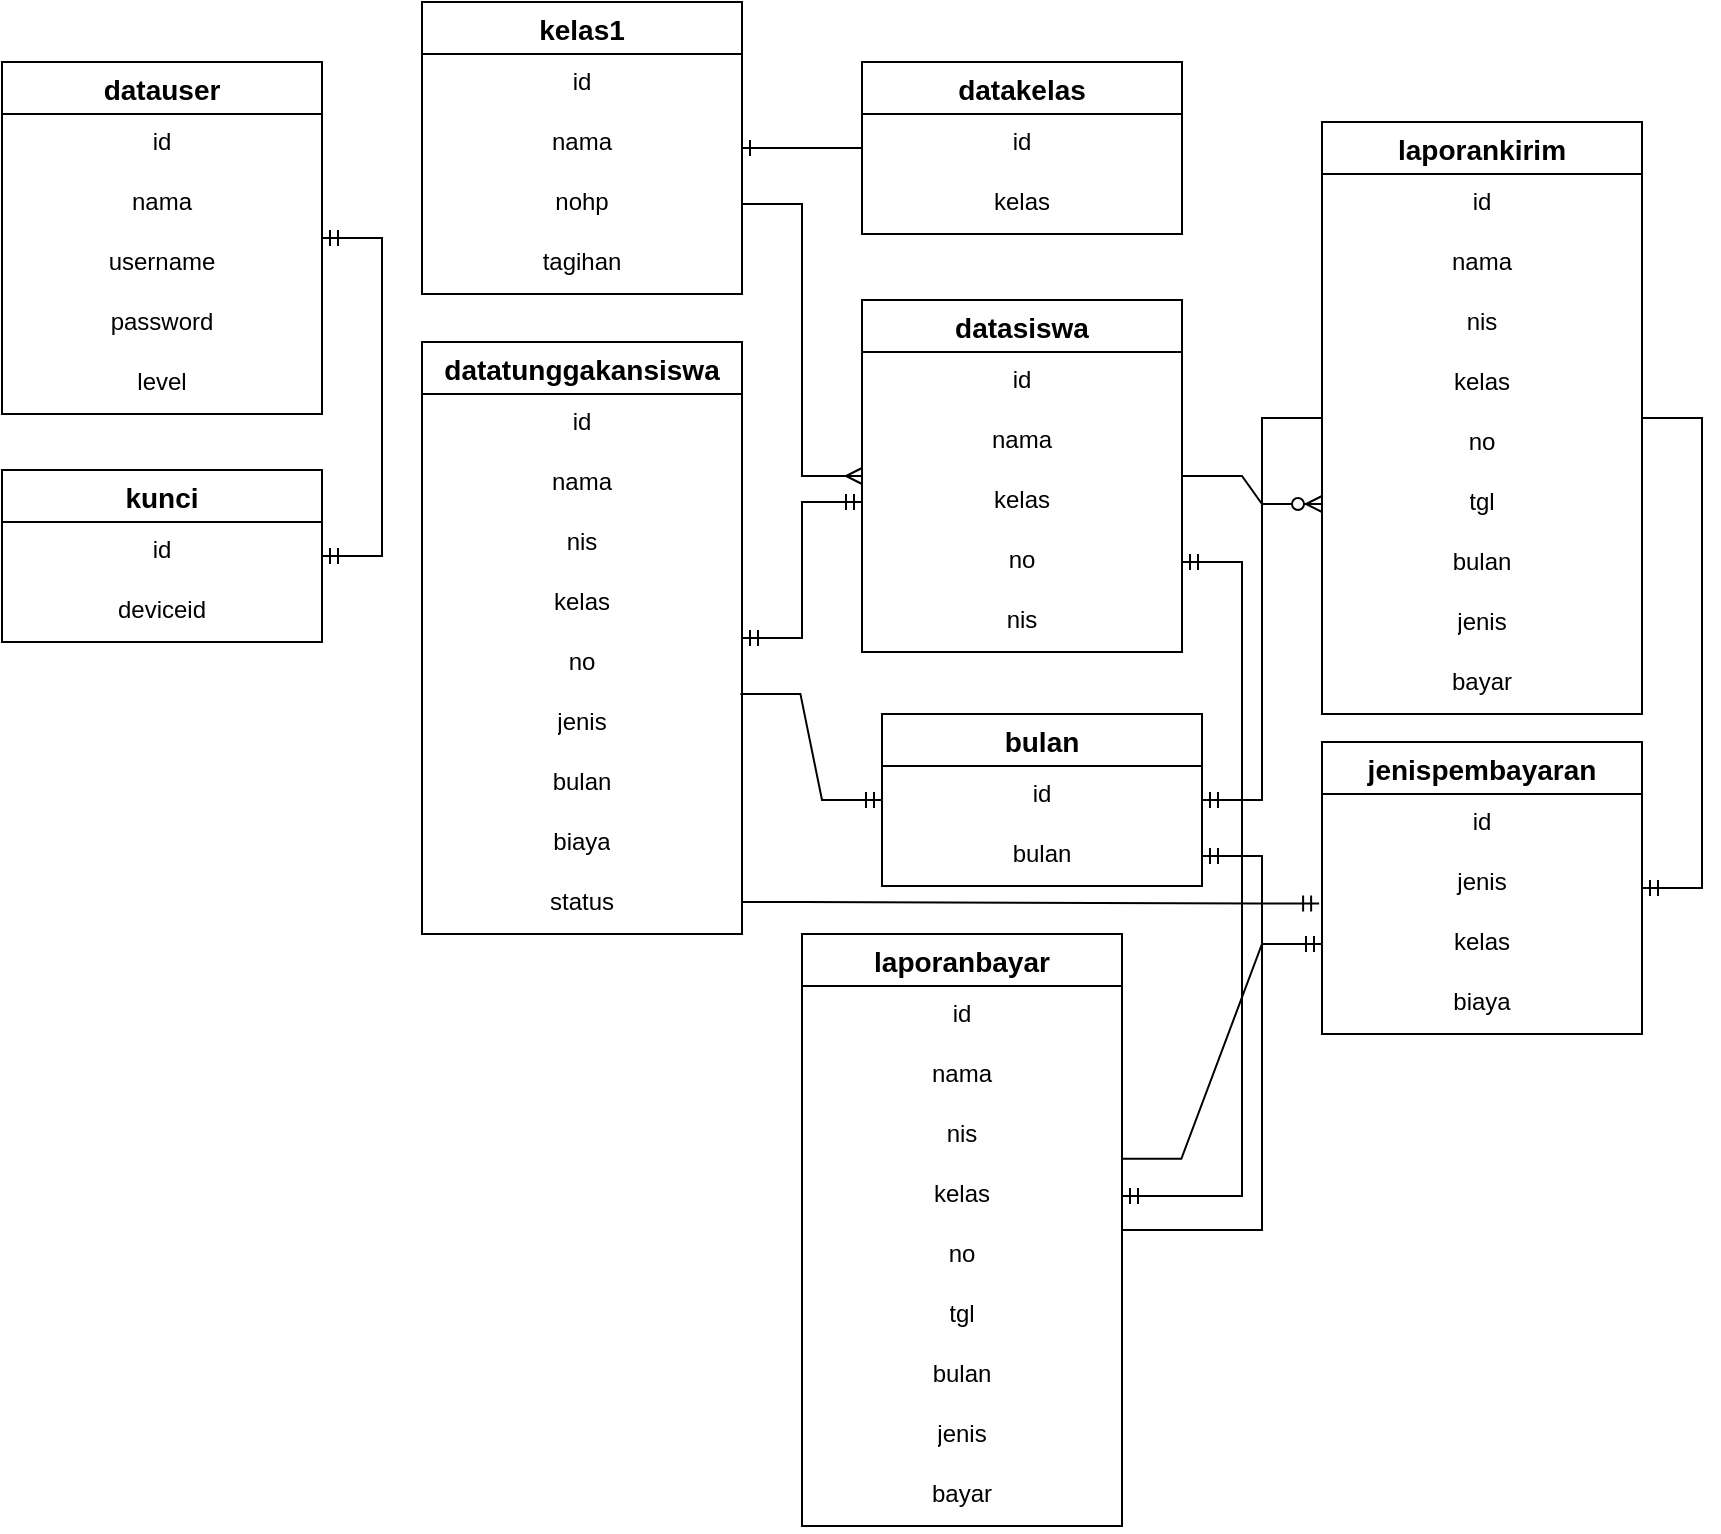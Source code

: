 <mxfile version="20.2.2" type="github">
  <diagram id="R2lEEEUBdFMjLlhIrx00" name="Page-1">
    <mxGraphModel dx="868" dy="435" grid="1" gridSize="10" guides="1" tooltips="1" connect="1" arrows="1" fold="1" page="1" pageScale="1" pageWidth="850" pageHeight="1100" math="0" shadow="0" extFonts="Permanent Marker^https://fonts.googleapis.com/css?family=Permanent+Marker">
      <root>
        <mxCell id="0" />
        <mxCell id="1" parent="0" />
        <mxCell id="Z1oTlZl4G3sfYpsysQaM-12" value="datauser" style="swimlane;fontStyle=1;childLayout=stackLayout;horizontal=1;startSize=26;horizontalStack=0;resizeParent=1;resizeParentMax=0;resizeLast=0;collapsible=1;marginBottom=0;align=center;fontSize=14;" parent="1" vertex="1">
          <mxGeometry y="40" width="160" height="176" as="geometry">
            <mxRectangle x="230" y="180" width="100" height="30" as="alternateBounds" />
          </mxGeometry>
        </mxCell>
        <mxCell id="Z1oTlZl4G3sfYpsysQaM-13" value="id" style="text;strokeColor=none;fillColor=none;spacingLeft=4;spacingRight=4;overflow=hidden;rotatable=0;points=[[0,0.5],[1,0.5]];portConstraint=eastwest;fontSize=12;align=center;" parent="Z1oTlZl4G3sfYpsysQaM-12" vertex="1">
          <mxGeometry y="26" width="160" height="30" as="geometry" />
        </mxCell>
        <mxCell id="Z1oTlZl4G3sfYpsysQaM-14" value="nama" style="text;strokeColor=none;fillColor=none;spacingLeft=4;spacingRight=4;overflow=hidden;rotatable=0;points=[[0,0.5],[1,0.5]];portConstraint=eastwest;fontSize=12;align=center;" parent="Z1oTlZl4G3sfYpsysQaM-12" vertex="1">
          <mxGeometry y="56" width="160" height="30" as="geometry" />
        </mxCell>
        <mxCell id="Z1oTlZl4G3sfYpsysQaM-15" value="username" style="text;strokeColor=none;fillColor=none;spacingLeft=4;spacingRight=4;overflow=hidden;rotatable=0;points=[[0,0.5],[1,0.5]];portConstraint=eastwest;fontSize=12;align=center;" parent="Z1oTlZl4G3sfYpsysQaM-12" vertex="1">
          <mxGeometry y="86" width="160" height="30" as="geometry" />
        </mxCell>
        <mxCell id="Z1oTlZl4G3sfYpsysQaM-16" value="password" style="text;strokeColor=none;fillColor=none;spacingLeft=4;spacingRight=4;overflow=hidden;rotatable=0;points=[[0,0.5],[1,0.5]];portConstraint=eastwest;fontSize=12;align=center;" parent="Z1oTlZl4G3sfYpsysQaM-12" vertex="1">
          <mxGeometry y="116" width="160" height="30" as="geometry" />
        </mxCell>
        <mxCell id="Z1oTlZl4G3sfYpsysQaM-17" value="level" style="text;strokeColor=none;fillColor=none;spacingLeft=4;spacingRight=4;overflow=hidden;rotatable=0;points=[[0,0.5],[1,0.5]];portConstraint=eastwest;fontSize=12;align=center;" parent="Z1oTlZl4G3sfYpsysQaM-12" vertex="1">
          <mxGeometry y="146" width="160" height="30" as="geometry" />
        </mxCell>
        <mxCell id="Z1oTlZl4G3sfYpsysQaM-18" value="kunci" style="swimlane;fontStyle=1;childLayout=stackLayout;horizontal=1;startSize=26;horizontalStack=0;resizeParent=1;resizeParentMax=0;resizeLast=0;collapsible=1;marginBottom=0;align=center;fontSize=14;" parent="1" vertex="1">
          <mxGeometry y="244" width="160" height="86" as="geometry">
            <mxRectangle x="230" y="180" width="100" height="30" as="alternateBounds" />
          </mxGeometry>
        </mxCell>
        <mxCell id="Z1oTlZl4G3sfYpsysQaM-19" value="id" style="text;strokeColor=none;fillColor=none;spacingLeft=4;spacingRight=4;overflow=hidden;rotatable=0;points=[[0,0.5],[1,0.5]];portConstraint=eastwest;fontSize=12;align=center;" parent="Z1oTlZl4G3sfYpsysQaM-18" vertex="1">
          <mxGeometry y="26" width="160" height="30" as="geometry" />
        </mxCell>
        <mxCell id="Z1oTlZl4G3sfYpsysQaM-20" value="deviceid" style="text;strokeColor=none;fillColor=none;spacingLeft=4;spacingRight=4;overflow=hidden;rotatable=0;points=[[0,0.5],[1,0.5]];portConstraint=eastwest;fontSize=12;align=center;" parent="Z1oTlZl4G3sfYpsysQaM-18" vertex="1">
          <mxGeometry y="56" width="160" height="30" as="geometry" />
        </mxCell>
        <mxCell id="Z1oTlZl4G3sfYpsysQaM-24" value="datakelas" style="swimlane;fontStyle=1;childLayout=stackLayout;horizontal=1;startSize=26;horizontalStack=0;resizeParent=1;resizeParentMax=0;resizeLast=0;collapsible=1;marginBottom=0;align=center;fontSize=14;" parent="1" vertex="1">
          <mxGeometry x="430" y="40" width="160" height="86" as="geometry">
            <mxRectangle x="230" y="180" width="100" height="30" as="alternateBounds" />
          </mxGeometry>
        </mxCell>
        <mxCell id="Z1oTlZl4G3sfYpsysQaM-25" value="id" style="text;strokeColor=none;fillColor=none;spacingLeft=4;spacingRight=4;overflow=hidden;rotatable=0;points=[[0,0.5],[1,0.5]];portConstraint=eastwest;fontSize=12;align=center;" parent="Z1oTlZl4G3sfYpsysQaM-24" vertex="1">
          <mxGeometry y="26" width="160" height="30" as="geometry" />
        </mxCell>
        <mxCell id="Z1oTlZl4G3sfYpsysQaM-26" value="kelas" style="text;strokeColor=none;fillColor=none;spacingLeft=4;spacingRight=4;overflow=hidden;rotatable=0;points=[[0,0.5],[1,0.5]];portConstraint=eastwest;fontSize=12;align=center;" parent="Z1oTlZl4G3sfYpsysQaM-24" vertex="1">
          <mxGeometry y="56" width="160" height="30" as="geometry" />
        </mxCell>
        <mxCell id="Z1oTlZl4G3sfYpsysQaM-27" value="bulan" style="swimlane;fontStyle=1;childLayout=stackLayout;horizontal=1;startSize=26;horizontalStack=0;resizeParent=1;resizeParentMax=0;resizeLast=0;collapsible=1;marginBottom=0;align=center;fontSize=14;" parent="1" vertex="1">
          <mxGeometry x="440" y="366" width="160" height="86" as="geometry">
            <mxRectangle x="230" y="180" width="100" height="30" as="alternateBounds" />
          </mxGeometry>
        </mxCell>
        <mxCell id="Z1oTlZl4G3sfYpsysQaM-28" value="id" style="text;strokeColor=none;fillColor=none;spacingLeft=4;spacingRight=4;overflow=hidden;rotatable=0;points=[[0,0.5],[1,0.5]];portConstraint=eastwest;fontSize=12;align=center;" parent="Z1oTlZl4G3sfYpsysQaM-27" vertex="1">
          <mxGeometry y="26" width="160" height="30" as="geometry" />
        </mxCell>
        <mxCell id="Z1oTlZl4G3sfYpsysQaM-29" value="bulan" style="text;strokeColor=none;fillColor=none;spacingLeft=4;spacingRight=4;overflow=hidden;rotatable=0;points=[[0,0.5],[1,0.5]];portConstraint=eastwest;fontSize=12;align=center;" parent="Z1oTlZl4G3sfYpsysQaM-27" vertex="1">
          <mxGeometry y="56" width="160" height="30" as="geometry" />
        </mxCell>
        <mxCell id="Z1oTlZl4G3sfYpsysQaM-30" value="datasiswa" style="swimlane;fontStyle=1;childLayout=stackLayout;horizontal=1;startSize=26;horizontalStack=0;resizeParent=1;resizeParentMax=0;resizeLast=0;collapsible=1;marginBottom=0;align=center;fontSize=14;" parent="1" vertex="1">
          <mxGeometry x="430" y="159" width="160" height="176" as="geometry">
            <mxRectangle x="250" y="20" width="100" height="30" as="alternateBounds" />
          </mxGeometry>
        </mxCell>
        <mxCell id="Z1oTlZl4G3sfYpsysQaM-31" value="id" style="text;strokeColor=none;fillColor=none;spacingLeft=4;spacingRight=4;overflow=hidden;rotatable=0;points=[[0,0.5],[1,0.5]];portConstraint=eastwest;fontSize=12;align=center;" parent="Z1oTlZl4G3sfYpsysQaM-30" vertex="1">
          <mxGeometry y="26" width="160" height="30" as="geometry" />
        </mxCell>
        <mxCell id="Z1oTlZl4G3sfYpsysQaM-32" value="nama" style="text;strokeColor=none;fillColor=none;spacingLeft=4;spacingRight=4;overflow=hidden;rotatable=0;points=[[0,0.5],[1,0.5]];portConstraint=eastwest;fontSize=12;align=center;" parent="Z1oTlZl4G3sfYpsysQaM-30" vertex="1">
          <mxGeometry y="56" width="160" height="30" as="geometry" />
        </mxCell>
        <mxCell id="Z1oTlZl4G3sfYpsysQaM-33" value="kelas" style="text;strokeColor=none;fillColor=none;spacingLeft=4;spacingRight=4;overflow=hidden;rotatable=0;points=[[0,0.5],[1,0.5]];portConstraint=eastwest;fontSize=12;align=center;" parent="Z1oTlZl4G3sfYpsysQaM-30" vertex="1">
          <mxGeometry y="86" width="160" height="30" as="geometry" />
        </mxCell>
        <mxCell id="Z1oTlZl4G3sfYpsysQaM-34" value="no" style="text;strokeColor=none;fillColor=none;spacingLeft=4;spacingRight=4;overflow=hidden;rotatable=0;points=[[0,0.5],[1,0.5]];portConstraint=eastwest;fontSize=12;align=center;html=1;" parent="Z1oTlZl4G3sfYpsysQaM-30" vertex="1">
          <mxGeometry y="116" width="160" height="30" as="geometry" />
        </mxCell>
        <mxCell id="Z1oTlZl4G3sfYpsysQaM-35" value="nis" style="text;strokeColor=none;fillColor=none;spacingLeft=4;spacingRight=4;overflow=hidden;rotatable=0;points=[[0,0.5],[1,0.5]];portConstraint=eastwest;fontSize=12;align=center;html=1;" parent="Z1oTlZl4G3sfYpsysQaM-30" vertex="1">
          <mxGeometry y="146" width="160" height="30" as="geometry" />
        </mxCell>
        <mxCell id="Z1oTlZl4G3sfYpsysQaM-46" value="laporankirim" style="swimlane;fontStyle=1;childLayout=stackLayout;horizontal=1;startSize=26;horizontalStack=0;resizeParent=1;resizeParentMax=0;resizeLast=0;collapsible=1;marginBottom=0;align=center;fontSize=14;" parent="1" vertex="1">
          <mxGeometry x="660" y="70" width="160" height="296" as="geometry">
            <mxRectangle x="230" y="180" width="100" height="30" as="alternateBounds" />
          </mxGeometry>
        </mxCell>
        <mxCell id="Z1oTlZl4G3sfYpsysQaM-47" value="id" style="text;strokeColor=none;fillColor=none;spacingLeft=4;spacingRight=4;overflow=hidden;rotatable=0;points=[[0,0.5],[1,0.5]];portConstraint=eastwest;fontSize=12;align=center;" parent="Z1oTlZl4G3sfYpsysQaM-46" vertex="1">
          <mxGeometry y="26" width="160" height="30" as="geometry" />
        </mxCell>
        <mxCell id="Z1oTlZl4G3sfYpsysQaM-48" value="nama" style="text;strokeColor=none;fillColor=none;spacingLeft=4;spacingRight=4;overflow=hidden;rotatable=0;points=[[0,0.5],[1,0.5]];portConstraint=eastwest;fontSize=12;align=center;" parent="Z1oTlZl4G3sfYpsysQaM-46" vertex="1">
          <mxGeometry y="56" width="160" height="30" as="geometry" />
        </mxCell>
        <mxCell id="Z1oTlZl4G3sfYpsysQaM-49" value="nis" style="text;strokeColor=none;fillColor=none;spacingLeft=4;spacingRight=4;overflow=hidden;rotatable=0;points=[[0,0.5],[1,0.5]];portConstraint=eastwest;fontSize=12;align=center;" parent="Z1oTlZl4G3sfYpsysQaM-46" vertex="1">
          <mxGeometry y="86" width="160" height="30" as="geometry" />
        </mxCell>
        <mxCell id="Z1oTlZl4G3sfYpsysQaM-50" value="kelas" style="text;strokeColor=none;fillColor=none;spacingLeft=4;spacingRight=4;overflow=hidden;rotatable=0;points=[[0,0.5],[1,0.5]];portConstraint=eastwest;fontSize=12;align=center;html=1;" parent="Z1oTlZl4G3sfYpsysQaM-46" vertex="1">
          <mxGeometry y="116" width="160" height="30" as="geometry" />
        </mxCell>
        <mxCell id="Z1oTlZl4G3sfYpsysQaM-51" value="no" style="text;strokeColor=none;fillColor=none;spacingLeft=4;spacingRight=4;overflow=hidden;rotatable=0;points=[[0,0.5],[1,0.5]];portConstraint=eastwest;fontSize=12;align=center;html=1;" parent="Z1oTlZl4G3sfYpsysQaM-46" vertex="1">
          <mxGeometry y="146" width="160" height="30" as="geometry" />
        </mxCell>
        <mxCell id="Z1oTlZl4G3sfYpsysQaM-52" value="tgl" style="text;strokeColor=none;fillColor=none;spacingLeft=4;spacingRight=4;overflow=hidden;rotatable=0;points=[[0,0.5],[1,0.5]];portConstraint=eastwest;fontSize=12;align=center;html=1;" parent="Z1oTlZl4G3sfYpsysQaM-46" vertex="1">
          <mxGeometry y="176" width="160" height="30" as="geometry" />
        </mxCell>
        <mxCell id="Z1oTlZl4G3sfYpsysQaM-53" value="bulan" style="text;strokeColor=none;fillColor=none;spacingLeft=4;spacingRight=4;overflow=hidden;rotatable=0;points=[[0,0.5],[1,0.5]];portConstraint=eastwest;fontSize=12;align=center;html=1;" parent="Z1oTlZl4G3sfYpsysQaM-46" vertex="1">
          <mxGeometry y="206" width="160" height="30" as="geometry" />
        </mxCell>
        <mxCell id="Z1oTlZl4G3sfYpsysQaM-54" value="jenis" style="text;strokeColor=none;fillColor=none;spacingLeft=4;spacingRight=4;overflow=hidden;rotatable=0;points=[[0,0.5],[1,0.5]];portConstraint=eastwest;fontSize=12;align=center;html=1;" parent="Z1oTlZl4G3sfYpsysQaM-46" vertex="1">
          <mxGeometry y="236" width="160" height="30" as="geometry" />
        </mxCell>
        <mxCell id="Z1oTlZl4G3sfYpsysQaM-55" value="bayar" style="text;strokeColor=none;fillColor=none;spacingLeft=4;spacingRight=4;overflow=hidden;rotatable=0;points=[[0,0.5],[1,0.5]];portConstraint=eastwest;fontSize=12;align=center;html=1;" parent="Z1oTlZl4G3sfYpsysQaM-46" vertex="1">
          <mxGeometry y="266" width="160" height="30" as="geometry" />
        </mxCell>
        <mxCell id="Z1oTlZl4G3sfYpsysQaM-56" value="kelas1" style="swimlane;fontStyle=1;childLayout=stackLayout;horizontal=1;startSize=26;horizontalStack=0;resizeParent=1;resizeParentMax=0;resizeLast=0;collapsible=1;marginBottom=0;align=center;fontSize=14;" parent="1" vertex="1">
          <mxGeometry x="210" y="10" width="160" height="146" as="geometry">
            <mxRectangle x="760" y="332" width="100" height="30" as="alternateBounds" />
          </mxGeometry>
        </mxCell>
        <mxCell id="Z1oTlZl4G3sfYpsysQaM-57" value="id" style="text;strokeColor=none;fillColor=none;spacingLeft=4;spacingRight=4;overflow=hidden;rotatable=0;points=[[0,0.5],[1,0.5]];portConstraint=eastwest;fontSize=12;align=center;" parent="Z1oTlZl4G3sfYpsysQaM-56" vertex="1">
          <mxGeometry y="26" width="160" height="30" as="geometry" />
        </mxCell>
        <mxCell id="Z1oTlZl4G3sfYpsysQaM-58" value="nama" style="text;strokeColor=none;fillColor=none;spacingLeft=4;spacingRight=4;overflow=hidden;rotatable=0;points=[[0,0.5],[1,0.5]];portConstraint=eastwest;fontSize=12;align=center;" parent="Z1oTlZl4G3sfYpsysQaM-56" vertex="1">
          <mxGeometry y="56" width="160" height="30" as="geometry" />
        </mxCell>
        <mxCell id="Z1oTlZl4G3sfYpsysQaM-59" value="nohp" style="text;strokeColor=none;fillColor=none;spacingLeft=4;spacingRight=4;overflow=hidden;rotatable=0;points=[[0,0.5],[1,0.5]];portConstraint=eastwest;fontSize=12;align=center;" parent="Z1oTlZl4G3sfYpsysQaM-56" vertex="1">
          <mxGeometry y="86" width="160" height="30" as="geometry" />
        </mxCell>
        <mxCell id="Z1oTlZl4G3sfYpsysQaM-60" value="tagihan" style="text;strokeColor=none;fillColor=none;spacingLeft=4;spacingRight=4;overflow=hidden;rotatable=0;points=[[0,0.5],[1,0.5]];portConstraint=eastwest;fontSize=12;align=center;" parent="Z1oTlZl4G3sfYpsysQaM-56" vertex="1">
          <mxGeometry y="116" width="160" height="30" as="geometry" />
        </mxCell>
        <mxCell id="Z1oTlZl4G3sfYpsysQaM-62" value="datatunggakansiswa" style="swimlane;fontStyle=1;childLayout=stackLayout;horizontal=1;startSize=26;horizontalStack=0;resizeParent=1;resizeParentMax=0;resizeLast=0;collapsible=1;marginBottom=0;align=center;fontSize=14;" parent="1" vertex="1">
          <mxGeometry x="210" y="180" width="160" height="296" as="geometry">
            <mxRectangle x="570" y="20" width="100" height="30" as="alternateBounds" />
          </mxGeometry>
        </mxCell>
        <mxCell id="Z1oTlZl4G3sfYpsysQaM-63" value="id" style="text;strokeColor=none;fillColor=none;spacingLeft=4;spacingRight=4;overflow=hidden;rotatable=0;points=[[0,0.5],[1,0.5]];portConstraint=eastwest;fontSize=12;align=center;" parent="Z1oTlZl4G3sfYpsysQaM-62" vertex="1">
          <mxGeometry y="26" width="160" height="30" as="geometry" />
        </mxCell>
        <mxCell id="Z1oTlZl4G3sfYpsysQaM-64" value="nama" style="text;strokeColor=none;fillColor=none;spacingLeft=4;spacingRight=4;overflow=hidden;rotatable=0;points=[[0,0.5],[1,0.5]];portConstraint=eastwest;fontSize=12;align=center;" parent="Z1oTlZl4G3sfYpsysQaM-62" vertex="1">
          <mxGeometry y="56" width="160" height="30" as="geometry" />
        </mxCell>
        <mxCell id="Z1oTlZl4G3sfYpsysQaM-65" value="nis" style="text;strokeColor=none;fillColor=none;spacingLeft=4;spacingRight=4;overflow=hidden;rotatable=0;points=[[0,0.5],[1,0.5]];portConstraint=eastwest;fontSize=12;align=center;" parent="Z1oTlZl4G3sfYpsysQaM-62" vertex="1">
          <mxGeometry y="86" width="160" height="30" as="geometry" />
        </mxCell>
        <mxCell id="Z1oTlZl4G3sfYpsysQaM-66" value="kelas" style="text;strokeColor=none;fillColor=none;spacingLeft=4;spacingRight=4;overflow=hidden;rotatable=0;points=[[0,0.5],[1,0.5]];portConstraint=eastwest;fontSize=12;align=center;html=1;" parent="Z1oTlZl4G3sfYpsysQaM-62" vertex="1">
          <mxGeometry y="116" width="160" height="30" as="geometry" />
        </mxCell>
        <mxCell id="Z1oTlZl4G3sfYpsysQaM-67" value="no" style="text;strokeColor=none;fillColor=none;spacingLeft=4;spacingRight=4;overflow=hidden;rotatable=0;points=[[0,0.5],[1,0.5]];portConstraint=eastwest;fontSize=12;align=center;html=1;" parent="Z1oTlZl4G3sfYpsysQaM-62" vertex="1">
          <mxGeometry y="146" width="160" height="30" as="geometry" />
        </mxCell>
        <mxCell id="Z1oTlZl4G3sfYpsysQaM-70" value="jenis" style="text;strokeColor=none;fillColor=none;spacingLeft=4;spacingRight=4;overflow=hidden;rotatable=0;points=[[0,0.5],[1,0.5]];portConstraint=eastwest;fontSize=12;align=center;html=1;" parent="Z1oTlZl4G3sfYpsysQaM-62" vertex="1">
          <mxGeometry y="176" width="160" height="30" as="geometry" />
        </mxCell>
        <mxCell id="Z1oTlZl4G3sfYpsysQaM-69" value="bulan" style="text;strokeColor=none;fillColor=none;spacingLeft=4;spacingRight=4;overflow=hidden;rotatable=0;points=[[0,0.5],[1,0.5]];portConstraint=eastwest;fontSize=12;align=center;html=1;" parent="Z1oTlZl4G3sfYpsysQaM-62" vertex="1">
          <mxGeometry y="206" width="160" height="30" as="geometry" />
        </mxCell>
        <mxCell id="Z1oTlZl4G3sfYpsysQaM-71" value="biaya" style="text;strokeColor=none;fillColor=none;spacingLeft=4;spacingRight=4;overflow=hidden;rotatable=0;points=[[0,0.5],[1,0.5]];portConstraint=eastwest;fontSize=12;align=center;html=1;" parent="Z1oTlZl4G3sfYpsysQaM-62" vertex="1">
          <mxGeometry y="236" width="160" height="30" as="geometry" />
        </mxCell>
        <mxCell id="Z1oTlZl4G3sfYpsysQaM-72" value="status" style="text;strokeColor=none;fillColor=none;spacingLeft=4;spacingRight=4;overflow=hidden;rotatable=0;points=[[0,0.5],[1,0.5]];portConstraint=eastwest;fontSize=12;align=center;html=1;" parent="Z1oTlZl4G3sfYpsysQaM-62" vertex="1">
          <mxGeometry y="266" width="160" height="30" as="geometry" />
        </mxCell>
        <mxCell id="Z1oTlZl4G3sfYpsysQaM-73" value="jenispembayaran" style="swimlane;fontStyle=1;childLayout=stackLayout;horizontal=1;startSize=26;horizontalStack=0;resizeParent=1;resizeParentMax=0;resizeLast=0;collapsible=1;marginBottom=0;align=center;fontSize=14;" parent="1" vertex="1">
          <mxGeometry x="660" y="380" width="160" height="146" as="geometry">
            <mxRectangle x="570" y="332" width="100" height="30" as="alternateBounds" />
          </mxGeometry>
        </mxCell>
        <mxCell id="Z1oTlZl4G3sfYpsysQaM-74" value="id" style="text;strokeColor=none;fillColor=none;spacingLeft=4;spacingRight=4;overflow=hidden;rotatable=0;points=[[0,0.5],[1,0.5]];portConstraint=eastwest;fontSize=12;align=center;" parent="Z1oTlZl4G3sfYpsysQaM-73" vertex="1">
          <mxGeometry y="26" width="160" height="30" as="geometry" />
        </mxCell>
        <mxCell id="Z1oTlZl4G3sfYpsysQaM-75" value="jenis" style="text;strokeColor=none;fillColor=none;spacingLeft=4;spacingRight=4;overflow=hidden;rotatable=0;points=[[0,0.5],[1,0.5]];portConstraint=eastwest;fontSize=12;align=center;" parent="Z1oTlZl4G3sfYpsysQaM-73" vertex="1">
          <mxGeometry y="56" width="160" height="30" as="geometry" />
        </mxCell>
        <mxCell id="Z1oTlZl4G3sfYpsysQaM-76" value="kelas" style="text;strokeColor=none;fillColor=none;spacingLeft=4;spacingRight=4;overflow=hidden;rotatable=0;points=[[0,0.5],[1,0.5]];portConstraint=eastwest;fontSize=12;align=center;" parent="Z1oTlZl4G3sfYpsysQaM-73" vertex="1">
          <mxGeometry y="86" width="160" height="30" as="geometry" />
        </mxCell>
        <mxCell id="Z1oTlZl4G3sfYpsysQaM-77" value="biaya" style="text;strokeColor=none;fillColor=none;spacingLeft=4;spacingRight=4;overflow=hidden;rotatable=0;points=[[0,0.5],[1,0.5]];portConstraint=eastwest;fontSize=12;align=center;" parent="Z1oTlZl4G3sfYpsysQaM-73" vertex="1">
          <mxGeometry y="116" width="160" height="30" as="geometry" />
        </mxCell>
        <mxCell id="Z1oTlZl4G3sfYpsysQaM-36" value="laporanbayar" style="swimlane;fontStyle=1;childLayout=stackLayout;horizontal=1;startSize=26;horizontalStack=0;resizeParent=1;resizeParentMax=0;resizeLast=0;collapsible=1;marginBottom=0;align=center;fontSize=14;" parent="1" vertex="1">
          <mxGeometry x="400" y="476" width="160" height="296" as="geometry">
            <mxRectangle x="325" y="360" width="100" height="30" as="alternateBounds" />
          </mxGeometry>
        </mxCell>
        <mxCell id="Z1oTlZl4G3sfYpsysQaM-37" value="id" style="text;strokeColor=none;fillColor=none;spacingLeft=4;spacingRight=4;overflow=hidden;rotatable=0;points=[[0,0.5],[1,0.5]];portConstraint=eastwest;fontSize=12;align=center;" parent="Z1oTlZl4G3sfYpsysQaM-36" vertex="1">
          <mxGeometry y="26" width="160" height="30" as="geometry" />
        </mxCell>
        <mxCell id="Z1oTlZl4G3sfYpsysQaM-38" value="nama" style="text;strokeColor=none;fillColor=none;spacingLeft=4;spacingRight=4;overflow=hidden;rotatable=0;points=[[0,0.5],[1,0.5]];portConstraint=eastwest;fontSize=12;align=center;" parent="Z1oTlZl4G3sfYpsysQaM-36" vertex="1">
          <mxGeometry y="56" width="160" height="30" as="geometry" />
        </mxCell>
        <mxCell id="Z1oTlZl4G3sfYpsysQaM-39" value="nis" style="text;strokeColor=none;fillColor=none;spacingLeft=4;spacingRight=4;overflow=hidden;rotatable=0;points=[[0,0.5],[1,0.5]];portConstraint=eastwest;fontSize=12;align=center;" parent="Z1oTlZl4G3sfYpsysQaM-36" vertex="1">
          <mxGeometry y="86" width="160" height="30" as="geometry" />
        </mxCell>
        <mxCell id="Z1oTlZl4G3sfYpsysQaM-40" value="kelas" style="text;strokeColor=none;fillColor=none;spacingLeft=4;spacingRight=4;overflow=hidden;rotatable=0;points=[[0,0.5],[1,0.5]];portConstraint=eastwest;fontSize=12;align=center;html=1;" parent="Z1oTlZl4G3sfYpsysQaM-36" vertex="1">
          <mxGeometry y="116" width="160" height="30" as="geometry" />
        </mxCell>
        <mxCell id="Z1oTlZl4G3sfYpsysQaM-41" value="no" style="text;strokeColor=none;fillColor=none;spacingLeft=4;spacingRight=4;overflow=hidden;rotatable=0;points=[[0,0.5],[1,0.5]];portConstraint=eastwest;fontSize=12;align=center;html=1;" parent="Z1oTlZl4G3sfYpsysQaM-36" vertex="1">
          <mxGeometry y="146" width="160" height="30" as="geometry" />
        </mxCell>
        <mxCell id="Z1oTlZl4G3sfYpsysQaM-42" value="tgl" style="text;strokeColor=none;fillColor=none;spacingLeft=4;spacingRight=4;overflow=hidden;rotatable=0;points=[[0,0.5],[1,0.5]];portConstraint=eastwest;fontSize=12;align=center;html=1;" parent="Z1oTlZl4G3sfYpsysQaM-36" vertex="1">
          <mxGeometry y="176" width="160" height="30" as="geometry" />
        </mxCell>
        <mxCell id="Z1oTlZl4G3sfYpsysQaM-43" value="bulan" style="text;strokeColor=none;fillColor=none;spacingLeft=4;spacingRight=4;overflow=hidden;rotatable=0;points=[[0,0.5],[1,0.5]];portConstraint=eastwest;fontSize=12;align=center;html=1;" parent="Z1oTlZl4G3sfYpsysQaM-36" vertex="1">
          <mxGeometry y="206" width="160" height="30" as="geometry" />
        </mxCell>
        <mxCell id="Z1oTlZl4G3sfYpsysQaM-44" value="jenis" style="text;strokeColor=none;fillColor=none;spacingLeft=4;spacingRight=4;overflow=hidden;rotatable=0;points=[[0,0.5],[1,0.5]];portConstraint=eastwest;fontSize=12;align=center;html=1;" parent="Z1oTlZl4G3sfYpsysQaM-36" vertex="1">
          <mxGeometry y="236" width="160" height="30" as="geometry" />
        </mxCell>
        <mxCell id="Z1oTlZl4G3sfYpsysQaM-45" value="bayar" style="text;strokeColor=none;fillColor=none;spacingLeft=4;spacingRight=4;overflow=hidden;rotatable=0;points=[[0,0.5],[1,0.5]];portConstraint=eastwest;fontSize=12;align=center;html=1;" parent="Z1oTlZl4G3sfYpsysQaM-36" vertex="1">
          <mxGeometry y="266" width="160" height="30" as="geometry" />
        </mxCell>
        <mxCell id="Z1oTlZl4G3sfYpsysQaM-87" value="" style="edgeStyle=entityRelationEdgeStyle;fontSize=12;html=1;endArrow=ERone;endFill=1;rounded=0;" parent="1" source="Z1oTlZl4G3sfYpsysQaM-24" target="Z1oTlZl4G3sfYpsysQaM-56" edge="1">
          <mxGeometry width="100" height="100" relative="1" as="geometry">
            <mxPoint x="350" y="270" as="sourcePoint" />
            <mxPoint x="400" y="60" as="targetPoint" />
          </mxGeometry>
        </mxCell>
        <mxCell id="Z1oTlZl4G3sfYpsysQaM-88" value="" style="edgeStyle=entityRelationEdgeStyle;fontSize=12;html=1;endArrow=ERmany;rounded=0;exitX=1;exitY=0.5;exitDx=0;exitDy=0;" parent="1" source="Z1oTlZl4G3sfYpsysQaM-59" target="Z1oTlZl4G3sfYpsysQaM-30" edge="1">
          <mxGeometry width="100" height="100" relative="1" as="geometry">
            <mxPoint x="350" y="320" as="sourcePoint" />
            <mxPoint x="450" y="220" as="targetPoint" />
          </mxGeometry>
        </mxCell>
        <mxCell id="Z1oTlZl4G3sfYpsysQaM-89" value="" style="edgeStyle=entityRelationEdgeStyle;fontSize=12;html=1;endArrow=ERmandOne;startArrow=ERmandOne;rounded=0;entryX=0;entryY=0.5;entryDx=0;entryDy=0;entryPerimeter=0;" parent="1" source="Z1oTlZl4G3sfYpsysQaM-62" target="Z1oTlZl4G3sfYpsysQaM-33" edge="1">
          <mxGeometry width="100" height="100" relative="1" as="geometry">
            <mxPoint x="270" y="380" as="sourcePoint" />
            <mxPoint x="370" y="280" as="targetPoint" />
          </mxGeometry>
        </mxCell>
        <mxCell id="Z1oTlZl4G3sfYpsysQaM-95" value="" style="edgeStyle=entityRelationEdgeStyle;fontSize=12;html=1;endArrow=ERmandOne;rounded=0;exitX=0.995;exitY=-0.002;exitDx=0;exitDy=0;exitPerimeter=0;" parent="1" source="Z1oTlZl4G3sfYpsysQaM-70" target="Z1oTlZl4G3sfYpsysQaM-27" edge="1">
          <mxGeometry width="100" height="100" relative="1" as="geometry">
            <mxPoint x="350" y="470" as="sourcePoint" />
            <mxPoint x="450" y="370" as="targetPoint" />
          </mxGeometry>
        </mxCell>
        <mxCell id="Z1oTlZl4G3sfYpsysQaM-97" value="" style="edgeStyle=entityRelationEdgeStyle;fontSize=12;html=1;endArrow=ERmandOne;rounded=0;" parent="1" source="Z1oTlZl4G3sfYpsysQaM-46" target="Z1oTlZl4G3sfYpsysQaM-27" edge="1">
          <mxGeometry width="100" height="100" relative="1" as="geometry">
            <mxPoint x="589.2" y="350.0" as="sourcePoint" />
            <mxPoint x="590" y="380" as="targetPoint" />
          </mxGeometry>
        </mxCell>
        <mxCell id="Z1oTlZl4G3sfYpsysQaM-98" value="" style="edgeStyle=entityRelationEdgeStyle;fontSize=12;html=1;endArrow=ERmandOne;rounded=0;" parent="1" source="Z1oTlZl4G3sfYpsysQaM-36" target="Z1oTlZl4G3sfYpsysQaM-29" edge="1">
          <mxGeometry width="100" height="100" relative="1" as="geometry">
            <mxPoint x="670" y="198" as="sourcePoint" />
            <mxPoint x="610" y="419.0" as="targetPoint" />
          </mxGeometry>
        </mxCell>
        <mxCell id="Z1oTlZl4G3sfYpsysQaM-100" value="" style="edgeStyle=entityRelationEdgeStyle;fontSize=12;html=1;endArrow=ERmandOne;rounded=0;entryX=-0.009;entryY=0.823;entryDx=0;entryDy=0;entryPerimeter=0;" parent="1" target="Z1oTlZl4G3sfYpsysQaM-75" edge="1">
          <mxGeometry width="100" height="100" relative="1" as="geometry">
            <mxPoint x="370" y="460" as="sourcePoint" />
            <mxPoint x="550" y="320" as="targetPoint" />
          </mxGeometry>
        </mxCell>
        <mxCell id="Z1oTlZl4G3sfYpsysQaM-102" value="" style="edgeStyle=entityRelationEdgeStyle;fontSize=12;html=1;endArrow=ERzeroToMany;endFill=1;rounded=0;entryX=0;entryY=0.5;entryDx=0;entryDy=0;" parent="1" source="Z1oTlZl4G3sfYpsysQaM-30" target="Z1oTlZl4G3sfYpsysQaM-52" edge="1">
          <mxGeometry width="100" height="100" relative="1" as="geometry">
            <mxPoint x="600" y="350" as="sourcePoint" />
            <mxPoint x="700" y="250" as="targetPoint" />
          </mxGeometry>
        </mxCell>
        <mxCell id="Z1oTlZl4G3sfYpsysQaM-103" value="" style="edgeStyle=entityRelationEdgeStyle;fontSize=12;html=1;endArrow=ERmandOne;startArrow=ERmandOne;rounded=0;spacingLeft=8;exitX=1;exitY=0.5;exitDx=0;exitDy=0;" parent="1" source="Z1oTlZl4G3sfYpsysQaM-40" target="Z1oTlZl4G3sfYpsysQaM-34" edge="1">
          <mxGeometry width="100" height="100" relative="1" as="geometry">
            <mxPoint x="380" y="530" as="sourcePoint" />
            <mxPoint x="430" y="460" as="targetPoint" />
          </mxGeometry>
        </mxCell>
        <mxCell id="Z1oTlZl4G3sfYpsysQaM-106" value="" style="edgeStyle=entityRelationEdgeStyle;fontSize=12;html=1;endArrow=ERmandOne;startArrow=ERmandOne;rounded=0;" parent="1" source="Z1oTlZl4G3sfYpsysQaM-18" target="Z1oTlZl4G3sfYpsysQaM-12" edge="1">
          <mxGeometry width="100" height="100" relative="1" as="geometry">
            <mxPoint x="360" y="230" as="sourcePoint" />
            <mxPoint x="460" y="130" as="targetPoint" />
          </mxGeometry>
        </mxCell>
        <mxCell id="Z1oTlZl4G3sfYpsysQaM-107" value="" style="edgeStyle=entityRelationEdgeStyle;fontSize=12;html=1;endArrow=ERmandOne;rounded=0;" parent="1" source="Z1oTlZl4G3sfYpsysQaM-46" target="Z1oTlZl4G3sfYpsysQaM-73" edge="1">
          <mxGeometry width="100" height="100" relative="1" as="geometry">
            <mxPoint x="860" y="350" as="sourcePoint" />
            <mxPoint x="960" y="250" as="targetPoint" />
          </mxGeometry>
        </mxCell>
        <mxCell id="Z1oTlZl4G3sfYpsysQaM-108" value="" style="edgeStyle=entityRelationEdgeStyle;fontSize=12;html=1;endArrow=ERmandOne;rounded=0;exitX=0.998;exitY=0.88;exitDx=0;exitDy=0;exitPerimeter=0;entryX=0;entryY=0.5;entryDx=0;entryDy=0;" parent="1" source="Z1oTlZl4G3sfYpsysQaM-39" target="Z1oTlZl4G3sfYpsysQaM-76" edge="1">
          <mxGeometry width="100" height="100" relative="1" as="geometry">
            <mxPoint x="540" y="770" as="sourcePoint" />
            <mxPoint x="640" y="670" as="targetPoint" />
          </mxGeometry>
        </mxCell>
      </root>
    </mxGraphModel>
  </diagram>
</mxfile>

